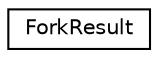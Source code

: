 digraph "Graphical Class Hierarchy"
{
 // LATEX_PDF_SIZE
  edge [fontname="Helvetica",fontsize="10",labelfontname="Helvetica",labelfontsize="10"];
  node [fontname="Helvetica",fontsize="10",shape=record];
  rankdir="LR";
  Node0 [label="ForkResult",height=0.2,width=0.4,color="black", fillcolor="white", style="filled",URL="$db/d68/Supervisor_8cc.html#d8/d17/structForkResult",tooltip=" "];
}
